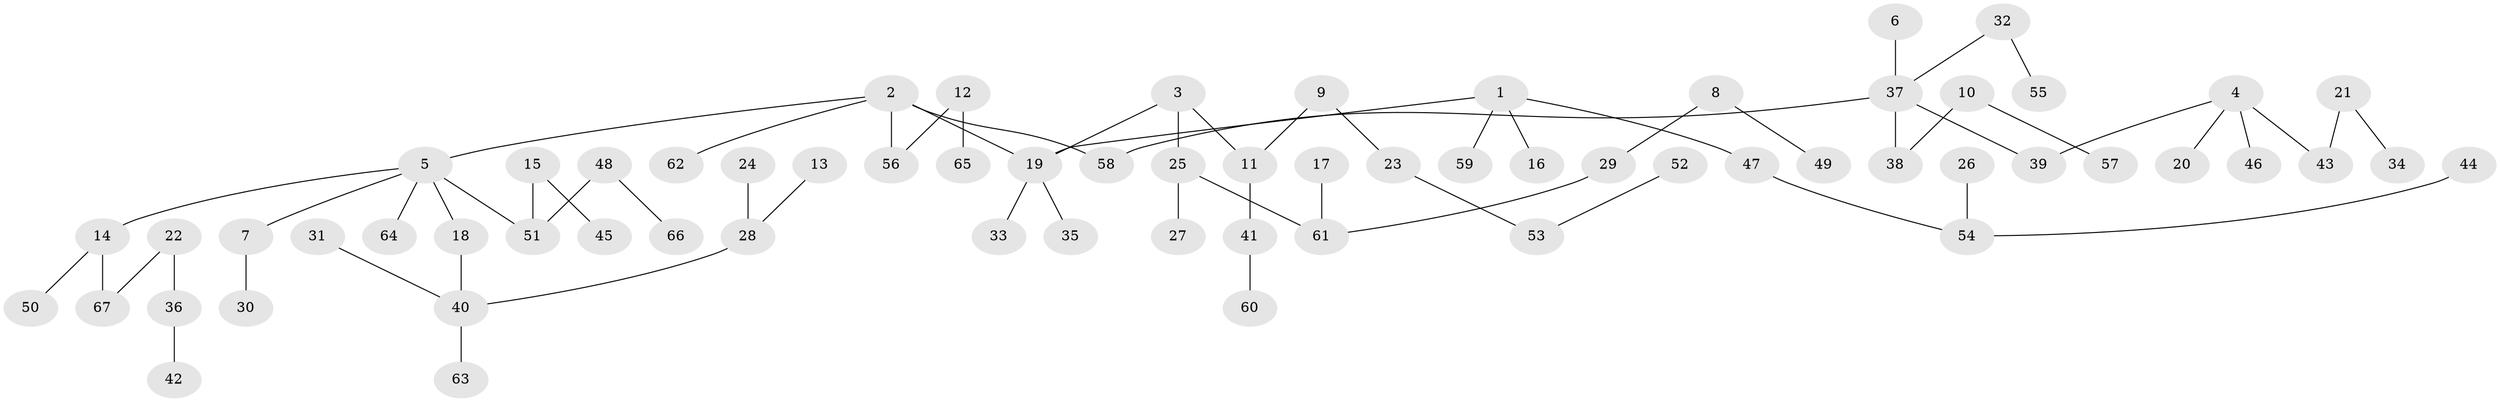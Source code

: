 // original degree distribution, {5: 0.03731343283582089, 4: 0.09701492537313433, 2: 0.23134328358208955, 6: 0.014925373134328358, 1: 0.5, 3: 0.11940298507462686}
// Generated by graph-tools (version 1.1) at 2025/37/03/04/25 23:37:17]
// undirected, 67 vertices, 66 edges
graph export_dot {
  node [color=gray90,style=filled];
  1;
  2;
  3;
  4;
  5;
  6;
  7;
  8;
  9;
  10;
  11;
  12;
  13;
  14;
  15;
  16;
  17;
  18;
  19;
  20;
  21;
  22;
  23;
  24;
  25;
  26;
  27;
  28;
  29;
  30;
  31;
  32;
  33;
  34;
  35;
  36;
  37;
  38;
  39;
  40;
  41;
  42;
  43;
  44;
  45;
  46;
  47;
  48;
  49;
  50;
  51;
  52;
  53;
  54;
  55;
  56;
  57;
  58;
  59;
  60;
  61;
  62;
  63;
  64;
  65;
  66;
  67;
  1 -- 16 [weight=1.0];
  1 -- 19 [weight=1.0];
  1 -- 47 [weight=1.0];
  1 -- 59 [weight=1.0];
  2 -- 5 [weight=1.0];
  2 -- 19 [weight=1.0];
  2 -- 56 [weight=1.0];
  2 -- 58 [weight=1.0];
  2 -- 62 [weight=1.0];
  3 -- 11 [weight=1.0];
  3 -- 19 [weight=1.0];
  3 -- 25 [weight=1.0];
  4 -- 20 [weight=1.0];
  4 -- 39 [weight=1.0];
  4 -- 43 [weight=1.0];
  4 -- 46 [weight=1.0];
  5 -- 7 [weight=1.0];
  5 -- 14 [weight=1.0];
  5 -- 18 [weight=1.0];
  5 -- 51 [weight=1.0];
  5 -- 64 [weight=1.0];
  6 -- 37 [weight=1.0];
  7 -- 30 [weight=1.0];
  8 -- 29 [weight=1.0];
  8 -- 49 [weight=1.0];
  9 -- 11 [weight=1.0];
  9 -- 23 [weight=1.0];
  10 -- 38 [weight=1.0];
  10 -- 57 [weight=1.0];
  11 -- 41 [weight=1.0];
  12 -- 56 [weight=1.0];
  12 -- 65 [weight=1.0];
  13 -- 28 [weight=1.0];
  14 -- 50 [weight=1.0];
  14 -- 67 [weight=1.0];
  15 -- 45 [weight=1.0];
  15 -- 51 [weight=1.0];
  17 -- 61 [weight=1.0];
  18 -- 40 [weight=1.0];
  19 -- 33 [weight=1.0];
  19 -- 35 [weight=1.0];
  21 -- 34 [weight=1.0];
  21 -- 43 [weight=1.0];
  22 -- 36 [weight=1.0];
  22 -- 67 [weight=1.0];
  23 -- 53 [weight=1.0];
  24 -- 28 [weight=1.0];
  25 -- 27 [weight=1.0];
  25 -- 61 [weight=1.0];
  26 -- 54 [weight=1.0];
  28 -- 40 [weight=1.0];
  29 -- 61 [weight=1.0];
  31 -- 40 [weight=1.0];
  32 -- 37 [weight=1.0];
  32 -- 55 [weight=1.0];
  36 -- 42 [weight=1.0];
  37 -- 38 [weight=1.0];
  37 -- 39 [weight=1.0];
  37 -- 58 [weight=1.0];
  40 -- 63 [weight=1.0];
  41 -- 60 [weight=1.0];
  44 -- 54 [weight=1.0];
  47 -- 54 [weight=1.0];
  48 -- 51 [weight=1.0];
  48 -- 66 [weight=1.0];
  52 -- 53 [weight=1.0];
}
